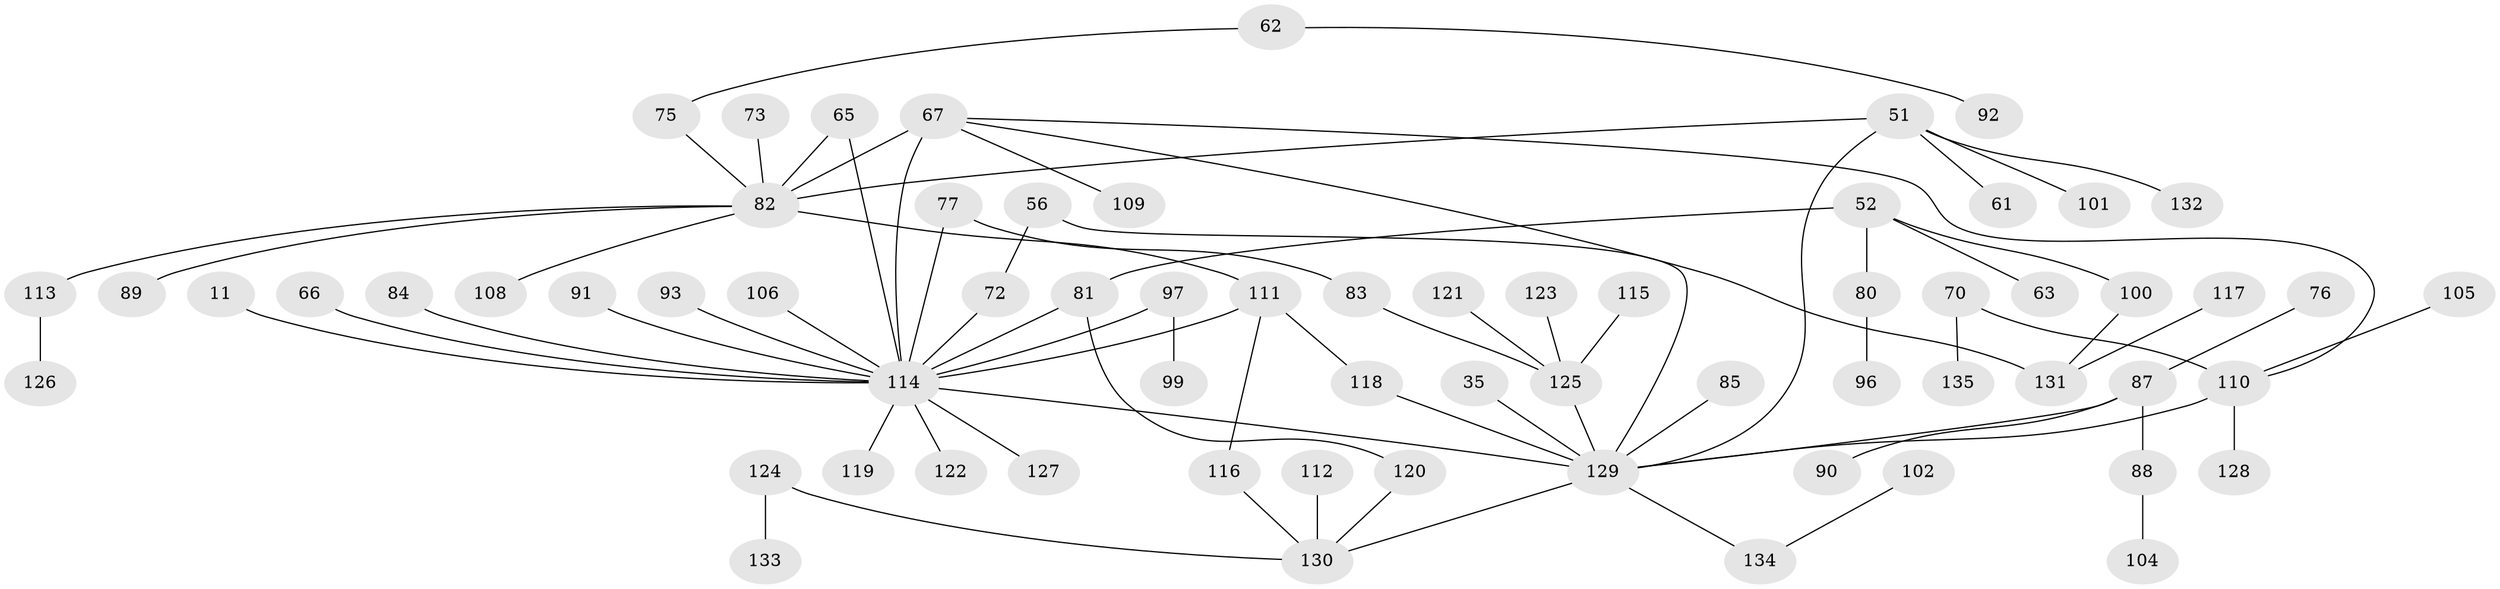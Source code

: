// original degree distribution, {7: 0.014814814814814815, 6: 0.007407407407407408, 3: 0.13333333333333333, 4: 0.08888888888888889, 8: 0.007407407407407408, 5: 0.05925925925925926, 1: 0.3851851851851852, 2: 0.3037037037037037}
// Generated by graph-tools (version 1.1) at 2025/42/03/09/25 04:42:52]
// undirected, 67 vertices, 76 edges
graph export_dot {
graph [start="1"]
  node [color=gray90,style=filled];
  11;
  35;
  51 [super="+10+28+50"];
  52;
  56 [super="+49"];
  61 [super="+54"];
  62;
  63;
  65;
  66;
  67 [super="+31+47+42+41+57"];
  70;
  72;
  73;
  75 [super="+53"];
  76 [super="+38"];
  77 [super="+4"];
  80;
  81 [super="+9"];
  82 [super="+14+25+48+36+27+79"];
  83 [super="+60"];
  84 [super="+24"];
  85;
  87 [super="+19+29"];
  88;
  89;
  90;
  91;
  92;
  93;
  96;
  97;
  99;
  100;
  101;
  102;
  104;
  105;
  106;
  108;
  109;
  110 [super="+68+107"];
  111;
  112;
  113;
  114 [super="+98+16+12+74"];
  115;
  116;
  117;
  118 [super="+44"];
  119;
  120 [super="+86"];
  121;
  122 [super="+46"];
  123;
  124 [super="+103"];
  125 [super="+69+40"];
  126;
  127;
  128;
  129 [super="+2+5+95"];
  130 [super="+7"];
  131 [super="+43"];
  132;
  133;
  134 [super="+94"];
  135;
  11 -- 114;
  35 -- 129;
  51 -- 129;
  51 -- 132;
  51 -- 82 [weight=2];
  51 -- 101;
  51 -- 61 [weight=2];
  52 -- 63;
  52 -- 80;
  52 -- 100;
  52 -- 81 [weight=2];
  56 -- 129;
  56 -- 72;
  62 -- 92;
  62 -- 75;
  65 -- 82;
  65 -- 114;
  66 -- 114;
  67 -- 109;
  67 -- 110;
  67 -- 82 [weight=2];
  67 -- 114 [weight=2];
  67 -- 131;
  70 -- 135;
  70 -- 110;
  72 -- 114;
  73 -- 82;
  75 -- 82;
  76 -- 87;
  77 -- 83;
  77 -- 114;
  80 -- 96;
  81 -- 120;
  81 -- 114;
  82 -- 89;
  82 -- 113;
  82 -- 108;
  82 -- 111;
  83 -- 125;
  84 -- 114;
  85 -- 129;
  87 -- 88;
  87 -- 129;
  87 -- 90;
  88 -- 104;
  91 -- 114;
  93 -- 114;
  97 -- 99;
  97 -- 114;
  100 -- 131;
  102 -- 134;
  105 -- 110;
  106 -- 114;
  110 -- 128;
  110 -- 129 [weight=2];
  111 -- 114;
  111 -- 116;
  111 -- 118;
  112 -- 130;
  113 -- 126;
  114 -- 127;
  114 -- 129 [weight=3];
  114 -- 119;
  114 -- 122;
  115 -- 125;
  116 -- 130;
  117 -- 131;
  118 -- 129;
  120 -- 130;
  121 -- 125;
  123 -- 125;
  124 -- 130;
  124 -- 133;
  125 -- 129;
  129 -- 130;
  129 -- 134;
}
